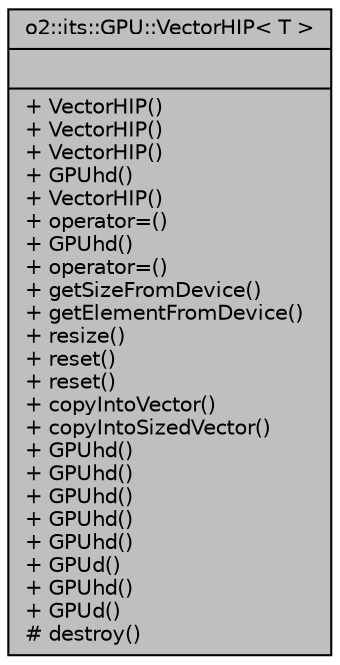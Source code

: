 digraph "o2::its::GPU::VectorHIP&lt; T &gt;"
{
 // INTERACTIVE_SVG=YES
  bgcolor="transparent";
  edge [fontname="Helvetica",fontsize="10",labelfontname="Helvetica",labelfontsize="10"];
  node [fontname="Helvetica",fontsize="10",shape=record];
  Node1 [label="{o2::its::GPU::VectorHIP\< T \>\n||+ VectorHIP()\l+ VectorHIP()\l+ VectorHIP()\l+ GPUhd()\l+ VectorHIP()\l+ operator=()\l+ GPUhd()\l+ operator=()\l+ getSizeFromDevice()\l+ getElementFromDevice()\l+ resize()\l+ reset()\l+ reset()\l+ copyIntoVector()\l+ copyIntoSizedVector()\l+ GPUhd()\l+ GPUhd()\l+ GPUhd()\l+ GPUhd()\l+ GPUhd()\l+ GPUd()\l+ GPUhd()\l+ GPUd()\l# destroy()\l}",height=0.2,width=0.4,color="black", fillcolor="grey75", style="filled", fontcolor="black"];
}
